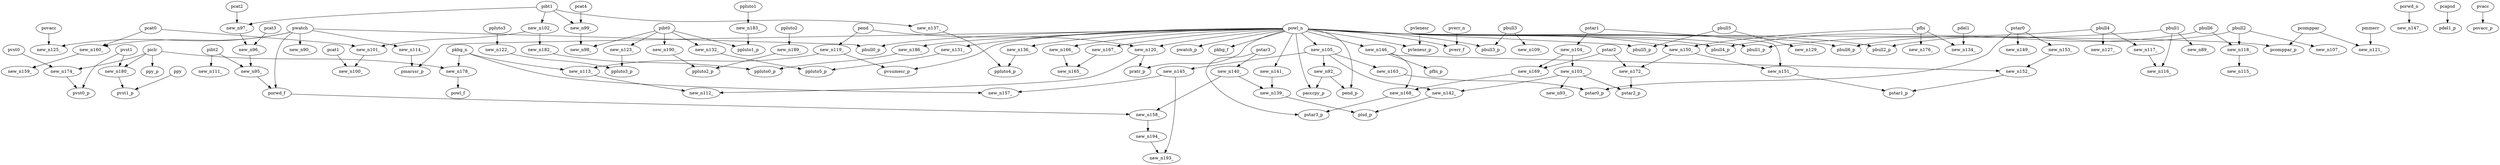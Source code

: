 digraph G {
    "pbull2" -> "pbull2_p";
    "powl_n" -> "pbull2_p";
    "pbull1" -> "new_n89_";
    "pwatch" -> "new_n90_";
    "powl_n" -> "pend_p";
    "new_n92_" -> "pend_p";
    "new_n105_" -> "new_n92_";
    "new_n103_" -> "new_n93_";
    "new_n95_" -> "porwd_f";
    "pwatch" -> "porwd_f";
    "new_n96_" -> "new_n95_";
    "pibt2" -> "new_n95_";
    "pcat3" -> "new_n96_";
    "new_n97_" -> "new_n96_";
    "pcat2" -> "new_n97_";
    "pibt1" -> "new_n97_";
    "pibt0" -> "new_n98_";
    "new_n99_" -> "new_n98_";
    "pcat4" -> "new_n99_";
    "pibt1" -> "new_n99_";
    "pcat1" -> "new_n100_";
    "new_n101_" -> "new_n100_";
    "pcat0" -> "new_n101_";
    "new_n102_" -> "new_n101_";
    "pibt1" -> "new_n102_";
    "new_n104_" -> "new_n103_";
    "pstar1" -> "new_n104_";
    "powl_n" -> "new_n105_";
    "pbull3" -> "pbull3_p";
    "powl_n" -> "pbull3_p";
    "pbull2" -> "new_n107_";
    "pbull4" -> "pbull4_p";
    "powl_n" -> "pbull4_p";
    "pbull3" -> "new_n109_";
    "new_n123_" -> "ppluto3_p";
    "new_n122_" -> "ppluto3_p";
    "pibt2" -> "new_n111_";
    "new_n113_" -> "new_n112_";
    "new_n120_" -> "new_n112_";
    "new_n119_" -> "new_n113_";
    "pkbg_n" -> "new_n113_";
    "pwatch" -> "new_n114_";
    "new_n118_" -> "new_n115_";
    "pbull1" -> "new_n116_";
    "new_n117_" -> "new_n116_";
    "pbull4" -> "new_n117_";
    "pbull2" -> "new_n118_";
    "pbull6" -> "new_n118_";
    "pend" -> "new_n119_";
    "pend" -> "new_n120_";
    "powl_n" -> "new_n120_";
    "pmmerr" -> "new_n121_";
    "pcomppar" -> "new_n121_";
    "ppluto3" -> "new_n122_";
    "pibt0" -> "new_n123_";
    "powl_n" -> "pwatch_p";
    "povacc" -> "new_n125_";
    "pwatch" -> "new_n125_";
    "pbull5" -> "pbull5_p";
    "powl_n" -> "pbull5_p";
    "pbull4" -> "new_n127_";
    "pbull6" -> "pbull6_p";
    "powl_n" -> "pbull6_p";
    "pbull5" -> "new_n129_";
    "new_n132_" -> "ppluto5_p";
    "new_n131_" -> "ppluto5_p";
    "powl_n" -> "new_n131_";
    "pibt0" -> "new_n132_";
    "piclr" -> "ppy_p";
    "pdel1" -> "new_n134_";
    "pfbi" -> "new_n134_";
    "new_n137_" -> "ppluto4_p";
    "new_n136_" -> "ppluto4_p";
    "powl_n" -> "new_n136_";
    "pibt1" -> "new_n137_";
    "new_n142_" -> "plsd_p";
    "new_n139_" -> "plsd_p";
    "new_n140_" -> "new_n139_";
    "new_n141_" -> "new_n139_";
    "pstar3" -> "new_n140_";
    "powl_n" -> "new_n141_";
    "new_n105_" -> "new_n142_";
    "new_n103_" -> "new_n142_";
    "pvlenesr" -> "pvlenesr_p";
    "powl_n" -> "pvlenesr_p";
    "new_n146_" -> "pfbi_p";
    "new_n105_" -> "new_n145_";
    "powl_n" -> "new_n146_";
    "porwd_n" -> "new_n147_";
    "new_n151_" -> "pstar1_p";
    "new_n152_" -> "pstar1_p";
    "pstar0" -> "new_n149_";
    "pfbi" -> "new_n150_";
    "powl_n" -> "new_n150_";
    "new_n150_" -> "new_n151_";
    "pstar1" -> "new_n151_";
    "new_n146_" -> "new_n152_";
    "new_n153_" -> "new_n152_";
    "pstar0" -> "new_n153_";
    "new_n119_" -> "pvsumesr_p";
    "powl_n" -> "pvsumesr_p";
    "powl_n" -> "paccrpy_p";
    "new_n92_" -> "paccrpy_p";
    "powl_n" -> "pkbg_f";
    "new_n145_" -> "new_n157_";
    "pkbg_n" -> "new_n157_";
    "porwd_f" -> "new_n158_";
    "new_n140_" -> "new_n158_";
    "new_n160_" -> "new_n159_";
    "pcat0" -> "new_n160_";
    "pwatch" -> "new_n160_";
    "new_n114_" -> "pmarssr_p";
    "powl_n" -> "pmarssr_p";
    "new_n163_" -> "pstar0_p";
    "pstar0" -> "pstar0_p";
    "new_n105_" -> "new_n163_";
    "pstar3" -> "pstar3_p";
    "new_n168_" -> "pstar3_p";
    "new_n166_" -> "new_n165_";
    "new_n167_" -> "new_n165_";
    "powl_n" -> "new_n166_";
    "powl_n" -> "new_n167_";
    "new_n146_" -> "new_n168_";
    "new_n169_" -> "new_n168_";
    "pstar2" -> "new_n169_";
    "new_n104_" -> "new_n169_";
    "pcapsd" -> "pdel1_p";
    "new_n103_" -> "pstar2_p";
    "new_n172_" -> "pstar2_p";
    "new_n150_" -> "new_n172_";
    "pstar2" -> "new_n172_";
    "pvst1" -> "pvst0_p";
    "new_n174_" -> "pvst0_p";
    "pvst0" -> "new_n174_";
    "piclr" -> "new_n174_";
    "pcomppar" -> "pcomppar_p";
    "powl_n" -> "pcomppar_p";
    "pfbi" -> "new_n176_";
    "new_n178_" -> "powl_f";
    "piclr" -> "new_n178_";
    "pkbg_n" -> "new_n178_";
    "ppy" -> "pvst1_p";
    "new_n180_" -> "pvst1_p";
    "pvst1" -> "new_n180_";
    "piclr" -> "new_n180_";
    "pibt0" -> "ppluto1_p";
    "new_n183_" -> "ppluto1_p";
    "new_n102_" -> "new_n182_";
    "ppluto1" -> "new_n183_";
    "powl_n" -> "pratr_p";
    "new_n120_" -> "pratr_p";
    "new_n182_" -> "ppluto0_p";
    "new_n186_" -> "ppluto0_p";
    "powl_n" -> "new_n186_";
    "pvacc" -> "povacc_p";
    "new_n190_" -> "ppluto2_p";
    "new_n189_" -> "ppluto2_p";
    "ppluto2" -> "new_n189_";
    "pibt0" -> "new_n190_";
    "pwatch" -> "pbull0_p";
    "powl_n" -> "pbull0_p";
    "pverr_n" -> "pverr_f";
    "powl_n" -> "pverr_f";
    "new_n145_" -> "new_n193_";
    "new_n194_" -> "new_n193_";
    "new_n158_" -> "new_n194_";
    "pbull1" -> "pbull1_p";
    "powl_n" -> "pbull1_p";
}
